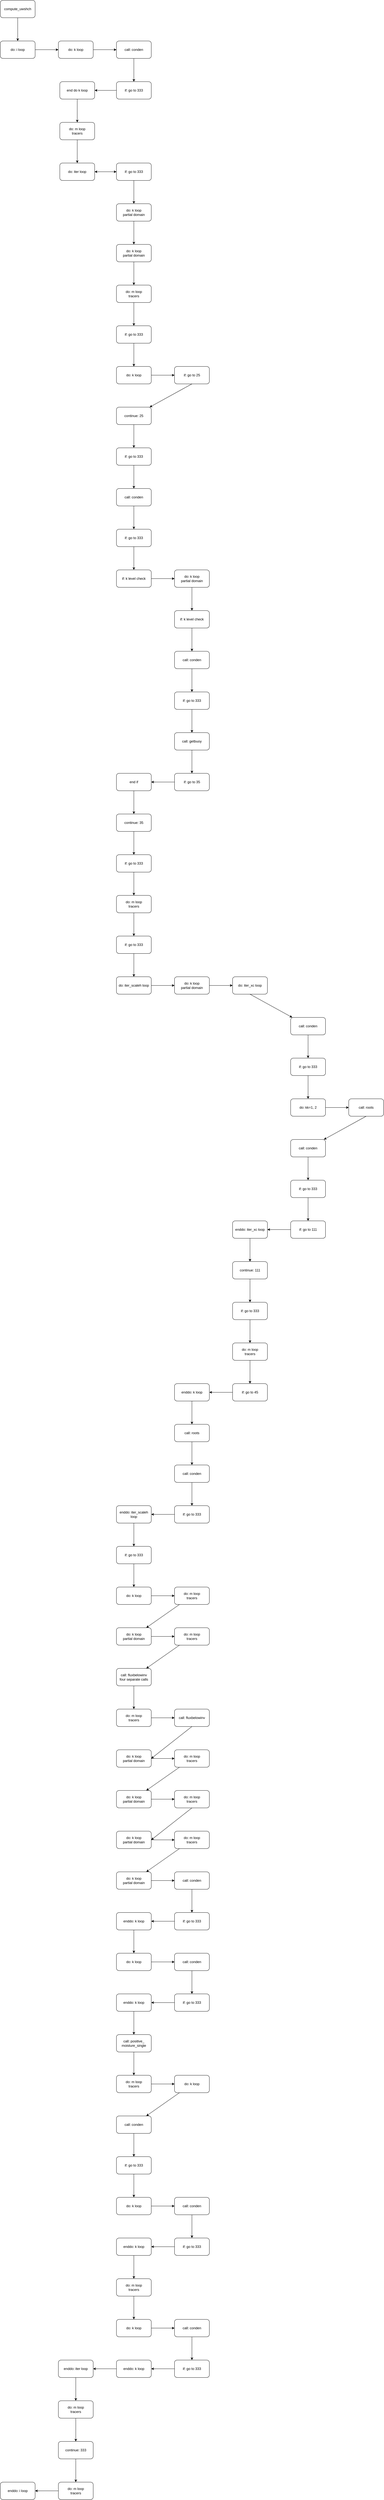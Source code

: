 <mxfile>
    <diagram id="hihKBEfxPMV0Qz6gdiki" name="Page-1">
        <mxGraphModel dx="800" dy="506" grid="1" gridSize="10" guides="1" tooltips="1" connect="1" arrows="1" fold="1" page="1" pageScale="1" pageWidth="850" pageHeight="1100" math="0" shadow="0">
            <root>
                <mxCell id="0"/>
                <mxCell id="1" parent="0"/>
                <mxCell id="4" value="" style="edgeStyle=none;html=1;" edge="1" parent="1" source="2" target="3">
                    <mxGeometry relative="1" as="geometry"/>
                </mxCell>
                <mxCell id="2" value="compute_uwshch" style="rounded=1;whiteSpace=wrap;html=1;" vertex="1" parent="1">
                    <mxGeometry x="160" y="70" width="120" height="60" as="geometry"/>
                </mxCell>
                <mxCell id="8" value="" style="edgeStyle=none;html=1;" edge="1" parent="1" source="3" target="7">
                    <mxGeometry relative="1" as="geometry"/>
                </mxCell>
                <mxCell id="3" value="do: i loop" style="whiteSpace=wrap;html=1;rounded=1;" vertex="1" parent="1">
                    <mxGeometry x="160" y="210" width="120" height="60" as="geometry"/>
                </mxCell>
                <mxCell id="11" value="" style="edgeStyle=none;html=1;" edge="1" parent="1" source="7" target="10">
                    <mxGeometry relative="1" as="geometry"/>
                </mxCell>
                <mxCell id="7" value="do: k loop" style="whiteSpace=wrap;html=1;rounded=1;" vertex="1" parent="1">
                    <mxGeometry x="360" y="210" width="120" height="60" as="geometry"/>
                </mxCell>
                <mxCell id="10" value="call: conden" style="whiteSpace=wrap;html=1;rounded=1;" vertex="1" parent="1">
                    <mxGeometry x="560" y="210" width="120" height="60" as="geometry"/>
                </mxCell>
                <mxCell id="13" value="if: go to 333" style="whiteSpace=wrap;html=1;rounded=1;" vertex="1" parent="1">
                    <mxGeometry x="560" y="350" width="120" height="60" as="geometry"/>
                </mxCell>
                <mxCell id="14" value="" style="endArrow=classic;html=1;exitX=0.5;exitY=1;exitDx=0;exitDy=0;entryX=0.5;entryY=0;entryDx=0;entryDy=0;" edge="1" parent="1" source="10" target="13">
                    <mxGeometry width="50" height="50" relative="1" as="geometry">
                        <mxPoint x="490" y="280" as="sourcePoint"/>
                        <mxPoint x="540" y="230" as="targetPoint"/>
                    </mxGeometry>
                </mxCell>
                <mxCell id="15" value="end do k loop" style="whiteSpace=wrap;html=1;rounded=1;" vertex="1" parent="1">
                    <mxGeometry x="365" y="350" width="120" height="60" as="geometry"/>
                </mxCell>
                <mxCell id="16" value="" style="endArrow=classic;html=1;exitX=0;exitY=0.5;exitDx=0;exitDy=0;entryX=1;entryY=0.5;entryDx=0;entryDy=0;" edge="1" parent="1" source="13" target="15">
                    <mxGeometry width="50" height="50" relative="1" as="geometry">
                        <mxPoint x="480" y="380" as="sourcePoint"/>
                        <mxPoint x="560" y="310" as="targetPoint"/>
                    </mxGeometry>
                </mxCell>
                <mxCell id="18" value="do: m loop&lt;br&gt;tracers" style="whiteSpace=wrap;html=1;rounded=1;" vertex="1" parent="1">
                    <mxGeometry x="365" y="490" width="120" height="60" as="geometry"/>
                </mxCell>
                <mxCell id="19" value="" style="endArrow=classic;html=1;exitX=0.5;exitY=1;exitDx=0;exitDy=0;entryX=0.5;entryY=0;entryDx=0;entryDy=0;" edge="1" parent="1" source="15" target="18">
                    <mxGeometry width="50" height="50" relative="1" as="geometry">
                        <mxPoint x="570" y="390" as="sourcePoint"/>
                        <mxPoint x="495" y="390" as="targetPoint"/>
                    </mxGeometry>
                </mxCell>
                <mxCell id="24" value="" style="edgeStyle=none;html=1;" edge="1" parent="1" source="21" target="23">
                    <mxGeometry relative="1" as="geometry"/>
                </mxCell>
                <mxCell id="21" value="do: iter loop" style="whiteSpace=wrap;html=1;rounded=1;" vertex="1" parent="1">
                    <mxGeometry x="365" y="630" width="120" height="60" as="geometry"/>
                </mxCell>
                <mxCell id="22" value="" style="endArrow=classic;html=1;exitX=0.5;exitY=1;exitDx=0;exitDy=0;entryX=0.5;entryY=0;entryDx=0;entryDy=0;" edge="1" parent="1" source="18" target="21">
                    <mxGeometry width="50" height="50" relative="1" as="geometry">
                        <mxPoint x="460" y="570" as="sourcePoint"/>
                        <mxPoint x="460" y="650" as="targetPoint"/>
                    </mxGeometry>
                </mxCell>
                <mxCell id="26" value="" style="edgeStyle=none;html=1;" edge="1" parent="1" source="23" target="21">
                    <mxGeometry relative="1" as="geometry"/>
                </mxCell>
                <mxCell id="23" value="if: go to 333" style="whiteSpace=wrap;html=1;rounded=1;" vertex="1" parent="1">
                    <mxGeometry x="560" y="630" width="120" height="60" as="geometry"/>
                </mxCell>
                <mxCell id="29" value="" style="edgeStyle=none;html=1;" edge="1" parent="1" source="25" target="28">
                    <mxGeometry relative="1" as="geometry"/>
                </mxCell>
                <mxCell id="25" value="do: k loop&lt;br&gt;partial domain" style="whiteSpace=wrap;html=1;rounded=1;" vertex="1" parent="1">
                    <mxGeometry x="560" y="770" width="120" height="60" as="geometry"/>
                </mxCell>
                <mxCell id="27" value="" style="edgeStyle=none;html=1;entryX=0.5;entryY=0;entryDx=0;entryDy=0;exitX=0.5;exitY=1;exitDx=0;exitDy=0;" edge="1" parent="1" source="23" target="25">
                    <mxGeometry relative="1" as="geometry">
                        <mxPoint x="570" y="670" as="sourcePoint"/>
                        <mxPoint x="495" y="670" as="targetPoint"/>
                    </mxGeometry>
                </mxCell>
                <mxCell id="32" value="" style="edgeStyle=none;html=1;" edge="1" parent="1" source="28" target="31">
                    <mxGeometry relative="1" as="geometry"/>
                </mxCell>
                <mxCell id="28" value="do: k loop&lt;br&gt;partial domain" style="whiteSpace=wrap;html=1;rounded=1;" vertex="1" parent="1">
                    <mxGeometry x="560" y="910" width="120" height="60" as="geometry"/>
                </mxCell>
                <mxCell id="31" value="do: m loop&lt;br&gt;tracers" style="whiteSpace=wrap;html=1;rounded=1;" vertex="1" parent="1">
                    <mxGeometry x="560" y="1050" width="120" height="60" as="geometry"/>
                </mxCell>
                <mxCell id="36" value="" style="edgeStyle=none;html=1;" edge="1" parent="1" source="33" target="35">
                    <mxGeometry relative="1" as="geometry"/>
                </mxCell>
                <mxCell id="33" value="if: go to 333" style="whiteSpace=wrap;html=1;rounded=1;" vertex="1" parent="1">
                    <mxGeometry x="560" y="1190" width="120" height="60" as="geometry"/>
                </mxCell>
                <mxCell id="34" value="" style="edgeStyle=none;html=1;exitX=0.5;exitY=1;exitDx=0;exitDy=0;entryX=0.5;entryY=0;entryDx=0;entryDy=0;" edge="1" parent="1" source="31" target="33">
                    <mxGeometry relative="1" as="geometry">
                        <mxPoint x="630" y="980" as="sourcePoint"/>
                        <mxPoint x="630" y="1060" as="targetPoint"/>
                    </mxGeometry>
                </mxCell>
                <mxCell id="38" value="" style="edgeStyle=none;html=1;" edge="1" parent="1" source="35" target="37">
                    <mxGeometry relative="1" as="geometry"/>
                </mxCell>
                <mxCell id="35" value="do: k loop" style="whiteSpace=wrap;html=1;rounded=1;" vertex="1" parent="1">
                    <mxGeometry x="560" y="1330" width="120" height="60" as="geometry"/>
                </mxCell>
                <mxCell id="37" value="if: go to 25" style="whiteSpace=wrap;html=1;rounded=1;" vertex="1" parent="1">
                    <mxGeometry x="760" y="1330" width="120" height="60" as="geometry"/>
                </mxCell>
                <mxCell id="42" value="" style="edgeStyle=none;html=1;exitX=0.5;exitY=1;exitDx=0;exitDy=0;" edge="1" parent="1" source="37" target="41">
                    <mxGeometry relative="1" as="geometry">
                        <mxPoint x="760" y="1500" as="sourcePoint"/>
                    </mxGeometry>
                </mxCell>
                <mxCell id="41" value="continue: 25" style="whiteSpace=wrap;html=1;rounded=1;" vertex="1" parent="1">
                    <mxGeometry x="560" y="1470" width="120" height="60" as="geometry"/>
                </mxCell>
                <mxCell id="46" value="" style="edgeStyle=none;html=1;" edge="1" parent="1" source="43" target="45">
                    <mxGeometry relative="1" as="geometry"/>
                </mxCell>
                <mxCell id="43" value="if: go to 333" style="whiteSpace=wrap;html=1;rounded=1;" vertex="1" parent="1">
                    <mxGeometry x="560" y="1610" width="120" height="60" as="geometry"/>
                </mxCell>
                <mxCell id="44" value="" style="edgeStyle=none;html=1;exitX=0.5;exitY=1;exitDx=0;exitDy=0;entryX=0.5;entryY=0;entryDx=0;entryDy=0;" edge="1" parent="1" source="41" target="43">
                    <mxGeometry relative="1" as="geometry">
                        <mxPoint x="830" y="1400" as="sourcePoint"/>
                        <mxPoint x="684.545" y="1480" as="targetPoint"/>
                    </mxGeometry>
                </mxCell>
                <mxCell id="48" value="" style="edgeStyle=none;html=1;" edge="1" parent="1" source="45" target="47">
                    <mxGeometry relative="1" as="geometry"/>
                </mxCell>
                <mxCell id="45" value="call: conden" style="whiteSpace=wrap;html=1;rounded=1;" vertex="1" parent="1">
                    <mxGeometry x="560" y="1750" width="120" height="60" as="geometry"/>
                </mxCell>
                <mxCell id="50" value="" style="edgeStyle=none;html=1;" edge="1" parent="1" source="47" target="49">
                    <mxGeometry relative="1" as="geometry"/>
                </mxCell>
                <mxCell id="47" value="if: go to 333" style="whiteSpace=wrap;html=1;rounded=1;" vertex="1" parent="1">
                    <mxGeometry x="560" y="1890" width="120" height="60" as="geometry"/>
                </mxCell>
                <mxCell id="52" value="" style="edgeStyle=none;html=1;" edge="1" parent="1" source="49" target="51">
                    <mxGeometry relative="1" as="geometry"/>
                </mxCell>
                <mxCell id="49" value="if: k level check" style="whiteSpace=wrap;html=1;rounded=1;" vertex="1" parent="1">
                    <mxGeometry x="560" y="2030" width="120" height="60" as="geometry"/>
                </mxCell>
                <mxCell id="54" value="" style="edgeStyle=none;html=1;" edge="1" parent="1" source="51" target="53">
                    <mxGeometry relative="1" as="geometry"/>
                </mxCell>
                <mxCell id="51" value="do: k loop&lt;br&gt;partial domain" style="whiteSpace=wrap;html=1;rounded=1;" vertex="1" parent="1">
                    <mxGeometry x="760" y="2030" width="120" height="60" as="geometry"/>
                </mxCell>
                <mxCell id="56" value="" style="edgeStyle=none;html=1;" edge="1" parent="1" source="53" target="55">
                    <mxGeometry relative="1" as="geometry"/>
                </mxCell>
                <mxCell id="53" value="if: k level check" style="whiteSpace=wrap;html=1;rounded=1;" vertex="1" parent="1">
                    <mxGeometry x="760" y="2170" width="120" height="60" as="geometry"/>
                </mxCell>
                <mxCell id="58" value="" style="edgeStyle=none;html=1;" edge="1" parent="1" source="55" target="57">
                    <mxGeometry relative="1" as="geometry"/>
                </mxCell>
                <mxCell id="55" value="call: conden" style="whiteSpace=wrap;html=1;rounded=1;" vertex="1" parent="1">
                    <mxGeometry x="760" y="2310" width="120" height="60" as="geometry"/>
                </mxCell>
                <mxCell id="60" value="" style="edgeStyle=none;html=1;" edge="1" parent="1" source="57" target="59">
                    <mxGeometry relative="1" as="geometry"/>
                </mxCell>
                <mxCell id="57" value="if: go to 333" style="whiteSpace=wrap;html=1;rounded=1;" vertex="1" parent="1">
                    <mxGeometry x="760" y="2450" width="120" height="60" as="geometry"/>
                </mxCell>
                <mxCell id="65" value="" style="edgeStyle=none;html=1;" edge="1" parent="1" source="59" target="64">
                    <mxGeometry relative="1" as="geometry"/>
                </mxCell>
                <mxCell id="59" value="call: getbuoy" style="whiteSpace=wrap;html=1;rounded=1;" vertex="1" parent="1">
                    <mxGeometry x="760" y="2590" width="120" height="60" as="geometry"/>
                </mxCell>
                <mxCell id="67" value="" style="edgeStyle=none;html=1;" edge="1" parent="1" source="64" target="66">
                    <mxGeometry relative="1" as="geometry"/>
                </mxCell>
                <mxCell id="64" value="if: go to 35" style="whiteSpace=wrap;html=1;rounded=1;" vertex="1" parent="1">
                    <mxGeometry x="760" y="2730" width="120" height="60" as="geometry"/>
                </mxCell>
                <mxCell id="69" value="" style="edgeStyle=none;html=1;" edge="1" parent="1" source="66" target="68">
                    <mxGeometry relative="1" as="geometry"/>
                </mxCell>
                <mxCell id="66" value="end if" style="whiteSpace=wrap;html=1;rounded=1;" vertex="1" parent="1">
                    <mxGeometry x="560" y="2730" width="120" height="60" as="geometry"/>
                </mxCell>
                <mxCell id="71" value="" style="edgeStyle=none;html=1;" edge="1" parent="1" source="68" target="70">
                    <mxGeometry relative="1" as="geometry"/>
                </mxCell>
                <mxCell id="68" value="continue: 35" style="whiteSpace=wrap;html=1;rounded=1;" vertex="1" parent="1">
                    <mxGeometry x="560" y="2870" width="120" height="60" as="geometry"/>
                </mxCell>
                <mxCell id="75" value="" style="edgeStyle=none;html=1;" edge="1" parent="1" source="70" target="74">
                    <mxGeometry relative="1" as="geometry"/>
                </mxCell>
                <mxCell id="70" value="if: go to 333" style="whiteSpace=wrap;html=1;rounded=1;" vertex="1" parent="1">
                    <mxGeometry x="560" y="3010" width="120" height="60" as="geometry"/>
                </mxCell>
                <mxCell id="77" value="" style="edgeStyle=none;html=1;" edge="1" parent="1" source="74" target="76">
                    <mxGeometry relative="1" as="geometry"/>
                </mxCell>
                <mxCell id="74" value="do: m loop&lt;br&gt;tracers" style="whiteSpace=wrap;html=1;rounded=1;" vertex="1" parent="1">
                    <mxGeometry x="560" y="3150" width="120" height="60" as="geometry"/>
                </mxCell>
                <mxCell id="79" value="" style="edgeStyle=none;html=1;" edge="1" parent="1" source="76" target="78">
                    <mxGeometry relative="1" as="geometry"/>
                </mxCell>
                <mxCell id="76" value="if: go to 333" style="whiteSpace=wrap;html=1;rounded=1;" vertex="1" parent="1">
                    <mxGeometry x="560" y="3290" width="120" height="60" as="geometry"/>
                </mxCell>
                <mxCell id="82" value="" style="edgeStyle=none;html=1;" edge="1" parent="1" source="78" target="81">
                    <mxGeometry relative="1" as="geometry"/>
                </mxCell>
                <mxCell id="78" value="do: iter_scaleh loop" style="whiteSpace=wrap;html=1;rounded=1;" vertex="1" parent="1">
                    <mxGeometry x="560" y="3430" width="120" height="60" as="geometry"/>
                </mxCell>
                <mxCell id="84" value="" style="edgeStyle=none;html=1;exitX=0.5;exitY=1;exitDx=0;exitDy=0;" edge="1" parent="1" source="100" target="83">
                    <mxGeometry relative="1" as="geometry"/>
                </mxCell>
                <mxCell id="101" value="" style="edgeStyle=none;html=1;" edge="1" parent="1" source="81" target="100">
                    <mxGeometry relative="1" as="geometry"/>
                </mxCell>
                <mxCell id="81" value="do: k loop&lt;br&gt;partial domain" style="whiteSpace=wrap;html=1;rounded=1;" vertex="1" parent="1">
                    <mxGeometry x="760" y="3430" width="120" height="60" as="geometry"/>
                </mxCell>
                <mxCell id="86" value="" style="edgeStyle=none;html=1;" edge="1" parent="1" source="83" target="85">
                    <mxGeometry relative="1" as="geometry"/>
                </mxCell>
                <mxCell id="83" value="call: conden" style="whiteSpace=wrap;html=1;rounded=1;" vertex="1" parent="1">
                    <mxGeometry x="1160" y="3570" width="120" height="60" as="geometry"/>
                </mxCell>
                <mxCell id="88" value="" style="edgeStyle=none;html=1;" edge="1" parent="1" source="85" target="87">
                    <mxGeometry relative="1" as="geometry"/>
                </mxCell>
                <mxCell id="85" value="if: go to 333" style="whiteSpace=wrap;html=1;rounded=1;" vertex="1" parent="1">
                    <mxGeometry x="1160" y="3710" width="120" height="60" as="geometry"/>
                </mxCell>
                <mxCell id="90" value="" style="edgeStyle=none;html=1;" edge="1" parent="1" source="87" target="89">
                    <mxGeometry relative="1" as="geometry"/>
                </mxCell>
                <mxCell id="87" value="do: kk=1, 2" style="whiteSpace=wrap;html=1;rounded=1;" vertex="1" parent="1">
                    <mxGeometry x="1160" y="3850" width="120" height="60" as="geometry"/>
                </mxCell>
                <mxCell id="89" value="call: roots" style="whiteSpace=wrap;html=1;rounded=1;" vertex="1" parent="1">
                    <mxGeometry x="1360" y="3850" width="120" height="60" as="geometry"/>
                </mxCell>
                <mxCell id="94" value="" style="edgeStyle=none;html=1;exitX=0.5;exitY=1;exitDx=0;exitDy=0;" edge="1" parent="1" source="89" target="93">
                    <mxGeometry relative="1" as="geometry">
                        <mxPoint x="960" y="4020" as="sourcePoint"/>
                    </mxGeometry>
                </mxCell>
                <mxCell id="97" value="" style="edgeStyle=none;html=1;" edge="1" parent="1" source="93" target="96">
                    <mxGeometry relative="1" as="geometry"/>
                </mxCell>
                <mxCell id="93" value="call: conden" style="whiteSpace=wrap;html=1;rounded=1;" vertex="1" parent="1">
                    <mxGeometry x="1160" y="3990" width="120" height="60" as="geometry"/>
                </mxCell>
                <mxCell id="99" value="" style="edgeStyle=none;html=1;" edge="1" parent="1" source="96" target="98">
                    <mxGeometry relative="1" as="geometry"/>
                </mxCell>
                <mxCell id="96" value="if: go to 333" style="whiteSpace=wrap;html=1;rounded=1;" vertex="1" parent="1">
                    <mxGeometry x="1160" y="4130" width="120" height="60" as="geometry"/>
                </mxCell>
                <mxCell id="103" value="" style="edgeStyle=none;html=1;" edge="1" parent="1" source="98" target="102">
                    <mxGeometry relative="1" as="geometry"/>
                </mxCell>
                <mxCell id="98" value="if: go to 111" style="whiteSpace=wrap;html=1;rounded=1;" vertex="1" parent="1">
                    <mxGeometry x="1160" y="4270" width="120" height="60" as="geometry"/>
                </mxCell>
                <mxCell id="100" value="do: iter_xc loop" style="whiteSpace=wrap;html=1;rounded=1;" vertex="1" parent="1">
                    <mxGeometry x="960" y="3430" width="120" height="60" as="geometry"/>
                </mxCell>
                <mxCell id="105" value="" style="edgeStyle=none;html=1;" edge="1" parent="1" source="102" target="104">
                    <mxGeometry relative="1" as="geometry"/>
                </mxCell>
                <mxCell id="102" value="enddo: iter_xc loop" style="whiteSpace=wrap;html=1;rounded=1;" vertex="1" parent="1">
                    <mxGeometry x="960" y="4270" width="120" height="60" as="geometry"/>
                </mxCell>
                <mxCell id="107" value="" style="edgeStyle=none;html=1;" edge="1" parent="1" source="104" target="106">
                    <mxGeometry relative="1" as="geometry"/>
                </mxCell>
                <mxCell id="104" value="continue: 111" style="whiteSpace=wrap;html=1;rounded=1;" vertex="1" parent="1">
                    <mxGeometry x="960" y="4410" width="120" height="60" as="geometry"/>
                </mxCell>
                <mxCell id="109" value="" style="edgeStyle=none;html=1;" edge="1" parent="1" source="106" target="108">
                    <mxGeometry relative="1" as="geometry"/>
                </mxCell>
                <mxCell id="106" value="if: go to 333" style="whiteSpace=wrap;html=1;rounded=1;" vertex="1" parent="1">
                    <mxGeometry x="960" y="4550" width="120" height="60" as="geometry"/>
                </mxCell>
                <mxCell id="111" value="" style="edgeStyle=none;html=1;entryX=1;entryY=0.5;entryDx=0;entryDy=0;exitX=0;exitY=0.5;exitDx=0;exitDy=0;" edge="1" parent="1" source="113" target="110">
                    <mxGeometry relative="1" as="geometry"/>
                </mxCell>
                <mxCell id="114" value="" style="edgeStyle=none;html=1;" edge="1" parent="1" source="108" target="113">
                    <mxGeometry relative="1" as="geometry"/>
                </mxCell>
                <mxCell id="108" value="do: m loop&lt;br&gt;tracers" style="whiteSpace=wrap;html=1;rounded=1;" vertex="1" parent="1">
                    <mxGeometry x="960" y="4690" width="120" height="60" as="geometry"/>
                </mxCell>
                <mxCell id="116" value="" style="edgeStyle=none;html=1;" edge="1" parent="1" source="110" target="115">
                    <mxGeometry relative="1" as="geometry"/>
                </mxCell>
                <mxCell id="110" value="enddo: k loop" style="whiteSpace=wrap;html=1;rounded=1;" vertex="1" parent="1">
                    <mxGeometry x="760" y="4830" width="120" height="60" as="geometry"/>
                </mxCell>
                <mxCell id="113" value="if: go to 45" style="whiteSpace=wrap;html=1;rounded=1;" vertex="1" parent="1">
                    <mxGeometry x="960" y="4830" width="120" height="60" as="geometry"/>
                </mxCell>
                <mxCell id="118" value="" style="edgeStyle=none;html=1;" edge="1" parent="1" source="115" target="117">
                    <mxGeometry relative="1" as="geometry"/>
                </mxCell>
                <mxCell id="115" value="call: roots" style="whiteSpace=wrap;html=1;rounded=1;" vertex="1" parent="1">
                    <mxGeometry x="760" y="4970" width="120" height="60" as="geometry"/>
                </mxCell>
                <mxCell id="120" value="" style="edgeStyle=none;html=1;" edge="1" parent="1" source="117" target="119">
                    <mxGeometry relative="1" as="geometry"/>
                </mxCell>
                <mxCell id="117" value="call: conden" style="whiteSpace=wrap;html=1;rounded=1;" vertex="1" parent="1">
                    <mxGeometry x="760" y="5110" width="120" height="60" as="geometry"/>
                </mxCell>
                <mxCell id="124" value="" style="edgeStyle=none;html=1;" edge="1" parent="1" source="119" target="123">
                    <mxGeometry relative="1" as="geometry"/>
                </mxCell>
                <mxCell id="119" value="if: go to 333" style="whiteSpace=wrap;html=1;rounded=1;" vertex="1" parent="1">
                    <mxGeometry x="760" y="5250" width="120" height="60" as="geometry"/>
                </mxCell>
                <mxCell id="126" value="" style="edgeStyle=none;html=1;" edge="1" parent="1" source="123" target="125">
                    <mxGeometry relative="1" as="geometry"/>
                </mxCell>
                <mxCell id="123" value="enddo: iter_scaleh loop" style="whiteSpace=wrap;html=1;rounded=1;" vertex="1" parent="1">
                    <mxGeometry x="560" y="5250" width="120" height="60" as="geometry"/>
                </mxCell>
                <mxCell id="129" value="" style="edgeStyle=none;html=1;" edge="1" parent="1" source="125" target="128">
                    <mxGeometry relative="1" as="geometry"/>
                </mxCell>
                <mxCell id="125" value="if: go to 333" style="whiteSpace=wrap;html=1;rounded=1;" vertex="1" parent="1">
                    <mxGeometry x="560" y="5390" width="120" height="60" as="geometry"/>
                </mxCell>
                <mxCell id="131" value="" style="edgeStyle=none;html=1;" edge="1" parent="1" source="128" target="130">
                    <mxGeometry relative="1" as="geometry"/>
                </mxCell>
                <mxCell id="128" value="do: k loop" style="whiteSpace=wrap;html=1;rounded=1;" vertex="1" parent="1">
                    <mxGeometry x="560" y="5530" width="120" height="60" as="geometry"/>
                </mxCell>
                <mxCell id="133" value="" style="edgeStyle=none;html=1;" edge="1" parent="1" source="130" target="132">
                    <mxGeometry relative="1" as="geometry"/>
                </mxCell>
                <mxCell id="130" value="do: m loop&lt;br&gt;tracers" style="whiteSpace=wrap;html=1;rounded=1;" vertex="1" parent="1">
                    <mxGeometry x="760" y="5530" width="120" height="60" as="geometry"/>
                </mxCell>
                <mxCell id="135" value="" style="edgeStyle=none;html=1;" edge="1" parent="1" source="132" target="134">
                    <mxGeometry relative="1" as="geometry"/>
                </mxCell>
                <mxCell id="132" value="do: k loop&lt;br&gt;partial domain" style="whiteSpace=wrap;html=1;rounded=1;" vertex="1" parent="1">
                    <mxGeometry x="560" y="5670" width="120" height="60" as="geometry"/>
                </mxCell>
                <mxCell id="139" value="" style="edgeStyle=none;html=1;" edge="1" parent="1" source="134" target="138">
                    <mxGeometry relative="1" as="geometry"/>
                </mxCell>
                <mxCell id="134" value="do: m loop&lt;br&gt;tracers" style="whiteSpace=wrap;html=1;rounded=1;" vertex="1" parent="1">
                    <mxGeometry x="760" y="5670" width="120" height="60" as="geometry"/>
                </mxCell>
                <mxCell id="142" value="" style="edgeStyle=none;html=1;" edge="1" parent="1" source="138" target="141">
                    <mxGeometry relative="1" as="geometry"/>
                </mxCell>
                <mxCell id="138" value="call: fluxbelowinv&lt;br&gt;four separate calls" style="whiteSpace=wrap;html=1;rounded=1;" vertex="1" parent="1">
                    <mxGeometry x="560" y="5810" width="120" height="60" as="geometry"/>
                </mxCell>
                <mxCell id="144" value="" style="edgeStyle=none;html=1;" edge="1" parent="1" source="141" target="143">
                    <mxGeometry relative="1" as="geometry"/>
                </mxCell>
                <mxCell id="141" value="do: m loop&lt;br&gt;tracers" style="whiteSpace=wrap;html=1;rounded=1;" vertex="1" parent="1">
                    <mxGeometry x="560" y="5950" width="120" height="60" as="geometry"/>
                </mxCell>
                <mxCell id="143" value="call: fluxbelowinv" style="whiteSpace=wrap;html=1;rounded=1;" vertex="1" parent="1">
                    <mxGeometry x="760" y="5950" width="120" height="60" as="geometry"/>
                </mxCell>
                <mxCell id="148" value="" style="edgeStyle=none;html=1;" edge="1" parent="1" source="145" target="147">
                    <mxGeometry relative="1" as="geometry"/>
                </mxCell>
                <mxCell id="145" value="do: k loop&lt;br&gt;partial domain" style="whiteSpace=wrap;html=1;rounded=1;" vertex="1" parent="1">
                    <mxGeometry x="560" y="6090" width="120" height="60" as="geometry"/>
                </mxCell>
                <mxCell id="146" value="" style="edgeStyle=none;html=1;entryX=1;entryY=0.5;entryDx=0;entryDy=0;exitX=0.5;exitY=1;exitDx=0;exitDy=0;" edge="1" parent="1" source="143" target="145">
                    <mxGeometry relative="1" as="geometry">
                        <mxPoint x="690" y="5990" as="sourcePoint"/>
                        <mxPoint x="770" y="5990" as="targetPoint"/>
                    </mxGeometry>
                </mxCell>
                <mxCell id="150" value="" style="edgeStyle=none;html=1;" edge="1" parent="1" source="147" target="149">
                    <mxGeometry relative="1" as="geometry"/>
                </mxCell>
                <mxCell id="147" value="do: m loop&lt;br&gt;tracers" style="whiteSpace=wrap;html=1;rounded=1;" vertex="1" parent="1">
                    <mxGeometry x="760" y="6090" width="120" height="60" as="geometry"/>
                </mxCell>
                <mxCell id="152" value="" style="edgeStyle=none;html=1;" edge="1" parent="1" source="149" target="151">
                    <mxGeometry relative="1" as="geometry"/>
                </mxCell>
                <mxCell id="149" value="do: k loop&lt;br&gt;partial domain" style="whiteSpace=wrap;html=1;rounded=1;" vertex="1" parent="1">
                    <mxGeometry x="560" y="6230" width="120" height="60" as="geometry"/>
                </mxCell>
                <mxCell id="151" value="do: m loop&lt;br&gt;tracers" style="whiteSpace=wrap;html=1;rounded=1;" vertex="1" parent="1">
                    <mxGeometry x="760" y="6230" width="120" height="60" as="geometry"/>
                </mxCell>
                <mxCell id="156" value="" style="edgeStyle=none;html=1;" edge="1" parent="1" source="153" target="155">
                    <mxGeometry relative="1" as="geometry"/>
                </mxCell>
                <mxCell id="153" value="do: k loop&lt;br&gt;partial domain" style="whiteSpace=wrap;html=1;rounded=1;" vertex="1" parent="1">
                    <mxGeometry x="560" y="6370" width="120" height="60" as="geometry"/>
                </mxCell>
                <mxCell id="154" value="" style="edgeStyle=none;html=1;exitX=0.5;exitY=1;exitDx=0;exitDy=0;entryX=1;entryY=0.5;entryDx=0;entryDy=0;" edge="1" parent="1" source="151" target="153">
                    <mxGeometry relative="1" as="geometry">
                        <mxPoint x="690" y="6270" as="sourcePoint"/>
                        <mxPoint x="770" y="6270" as="targetPoint"/>
                    </mxGeometry>
                </mxCell>
                <mxCell id="158" value="" style="edgeStyle=none;html=1;" edge="1" parent="1" source="155" target="157">
                    <mxGeometry relative="1" as="geometry"/>
                </mxCell>
                <mxCell id="155" value="do: m loop&lt;br&gt;tracers" style="whiteSpace=wrap;html=1;rounded=1;" vertex="1" parent="1">
                    <mxGeometry x="760" y="6370" width="120" height="60" as="geometry"/>
                </mxCell>
                <mxCell id="160" value="" style="edgeStyle=none;html=1;" edge="1" parent="1" source="157" target="159">
                    <mxGeometry relative="1" as="geometry"/>
                </mxCell>
                <mxCell id="157" value="do: k loop&lt;br&gt;partial domain" style="whiteSpace=wrap;html=1;rounded=1;" vertex="1" parent="1">
                    <mxGeometry x="560" y="6510" width="120" height="60" as="geometry"/>
                </mxCell>
                <mxCell id="159" value="call: conden" style="whiteSpace=wrap;html=1;rounded=1;" vertex="1" parent="1">
                    <mxGeometry x="760" y="6510" width="120" height="60" as="geometry"/>
                </mxCell>
                <mxCell id="166" value="" style="edgeStyle=none;html=1;" edge="1" parent="1" source="162" target="165">
                    <mxGeometry relative="1" as="geometry"/>
                </mxCell>
                <mxCell id="162" value="if: go to 333" style="whiteSpace=wrap;html=1;rounded=1;" vertex="1" parent="1">
                    <mxGeometry x="760" y="6650" width="120" height="60" as="geometry"/>
                </mxCell>
                <mxCell id="164" value="" style="edgeStyle=none;html=1;entryX=0.5;entryY=0;entryDx=0;entryDy=0;exitX=0.5;exitY=1;exitDx=0;exitDy=0;" edge="1" parent="1" source="159" target="162">
                    <mxGeometry relative="1" as="geometry">
                        <mxPoint x="840" y="6620" as="sourcePoint"/>
                        <mxPoint x="760" y="6620" as="targetPoint"/>
                    </mxGeometry>
                </mxCell>
                <mxCell id="168" value="" style="edgeStyle=none;html=1;" edge="1" parent="1" source="165" target="167">
                    <mxGeometry relative="1" as="geometry"/>
                </mxCell>
                <mxCell id="165" value="enddo: k loop" style="whiteSpace=wrap;html=1;rounded=1;" vertex="1" parent="1">
                    <mxGeometry x="560" y="6650" width="120" height="60" as="geometry"/>
                </mxCell>
                <mxCell id="170" value="" style="edgeStyle=none;html=1;" edge="1" parent="1" source="167" target="169">
                    <mxGeometry relative="1" as="geometry"/>
                </mxCell>
                <mxCell id="167" value="do: k loop" style="whiteSpace=wrap;html=1;rounded=1;" vertex="1" parent="1">
                    <mxGeometry x="560" y="6790" width="120" height="60" as="geometry"/>
                </mxCell>
                <mxCell id="172" value="" style="edgeStyle=none;html=1;" edge="1" parent="1" source="169" target="171">
                    <mxGeometry relative="1" as="geometry"/>
                </mxCell>
                <mxCell id="169" value="call: conden" style="whiteSpace=wrap;html=1;rounded=1;" vertex="1" parent="1">
                    <mxGeometry x="760" y="6790" width="120" height="60" as="geometry"/>
                </mxCell>
                <mxCell id="174" value="" style="edgeStyle=none;html=1;" edge="1" parent="1" source="171" target="173">
                    <mxGeometry relative="1" as="geometry"/>
                </mxCell>
                <mxCell id="171" value="if: go to 333" style="whiteSpace=wrap;html=1;rounded=1;" vertex="1" parent="1">
                    <mxGeometry x="760" y="6930" width="120" height="60" as="geometry"/>
                </mxCell>
                <mxCell id="173" value="enddo: k loop" style="whiteSpace=wrap;html=1;rounded=1;" vertex="1" parent="1">
                    <mxGeometry x="560" y="6930" width="120" height="60" as="geometry"/>
                </mxCell>
                <mxCell id="178" value="call: positive_&lt;br&gt;moisture_single" style="whiteSpace=wrap;html=1;rounded=1;" vertex="1" parent="1">
                    <mxGeometry x="560" y="7070" width="120" height="60" as="geometry"/>
                </mxCell>
                <mxCell id="179" value="" style="edgeStyle=none;html=1;entryX=0.5;entryY=0;entryDx=0;entryDy=0;exitX=0.5;exitY=1;exitDx=0;exitDy=0;" edge="1" parent="1" source="173" target="178">
                    <mxGeometry relative="1" as="geometry">
                        <mxPoint x="770" y="6970" as="sourcePoint"/>
                        <mxPoint x="690" y="6970" as="targetPoint"/>
                    </mxGeometry>
                </mxCell>
                <mxCell id="183" value="" style="edgeStyle=none;html=1;" edge="1" parent="1" source="180" target="182">
                    <mxGeometry relative="1" as="geometry"/>
                </mxCell>
                <mxCell id="180" value="do: m loop&lt;br&gt;tracers" style="whiteSpace=wrap;html=1;rounded=1;" vertex="1" parent="1">
                    <mxGeometry x="560" y="7210" width="120" height="60" as="geometry"/>
                </mxCell>
                <mxCell id="181" value="" style="edgeStyle=none;html=1;entryX=0.5;entryY=0;entryDx=0;entryDy=0;exitX=0.5;exitY=1;exitDx=0;exitDy=0;" edge="1" parent="1" source="178" target="180">
                    <mxGeometry relative="1" as="geometry">
                        <mxPoint x="630" y="7000" as="sourcePoint"/>
                        <mxPoint x="630" y="7080" as="targetPoint"/>
                    </mxGeometry>
                </mxCell>
                <mxCell id="185" value="" style="edgeStyle=none;html=1;" edge="1" parent="1" source="182" target="184">
                    <mxGeometry relative="1" as="geometry"/>
                </mxCell>
                <mxCell id="182" value="do: k loop" style="whiteSpace=wrap;html=1;rounded=1;" vertex="1" parent="1">
                    <mxGeometry x="760" y="7210" width="120" height="60" as="geometry"/>
                </mxCell>
                <mxCell id="187" value="" style="edgeStyle=none;html=1;" edge="1" parent="1" source="184" target="186">
                    <mxGeometry relative="1" as="geometry"/>
                </mxCell>
                <mxCell id="184" value="call: conden" style="whiteSpace=wrap;html=1;rounded=1;" vertex="1" parent="1">
                    <mxGeometry x="560" y="7350" width="120" height="60" as="geometry"/>
                </mxCell>
                <mxCell id="189" value="" style="edgeStyle=none;html=1;" edge="1" parent="1" source="186" target="188">
                    <mxGeometry relative="1" as="geometry"/>
                </mxCell>
                <mxCell id="186" value="if: go to 333" style="whiteSpace=wrap;html=1;rounded=1;" vertex="1" parent="1">
                    <mxGeometry x="560" y="7490" width="120" height="60" as="geometry"/>
                </mxCell>
                <mxCell id="191" value="" style="edgeStyle=none;html=1;" edge="1" parent="1" source="188" target="190">
                    <mxGeometry relative="1" as="geometry"/>
                </mxCell>
                <mxCell id="188" value="do: k loop" style="whiteSpace=wrap;html=1;rounded=1;" vertex="1" parent="1">
                    <mxGeometry x="560" y="7630" width="120" height="60" as="geometry"/>
                </mxCell>
                <mxCell id="193" value="" style="edgeStyle=none;html=1;" edge="1" parent="1" source="190" target="192">
                    <mxGeometry relative="1" as="geometry"/>
                </mxCell>
                <mxCell id="190" value="call: conden" style="whiteSpace=wrap;html=1;rounded=1;" vertex="1" parent="1">
                    <mxGeometry x="760" y="7630" width="120" height="60" as="geometry"/>
                </mxCell>
                <mxCell id="195" value="" style="edgeStyle=none;html=1;" edge="1" parent="1" source="192" target="194">
                    <mxGeometry relative="1" as="geometry"/>
                </mxCell>
                <mxCell id="192" value="if: go to 333" style="whiteSpace=wrap;html=1;rounded=1;" vertex="1" parent="1">
                    <mxGeometry x="760" y="7770" width="120" height="60" as="geometry"/>
                </mxCell>
                <mxCell id="194" value="enddo: k loop" style="whiteSpace=wrap;html=1;rounded=1;" vertex="1" parent="1">
                    <mxGeometry x="560" y="7770" width="120" height="60" as="geometry"/>
                </mxCell>
                <mxCell id="199" value="" style="edgeStyle=none;html=1;" edge="1" parent="1" source="196" target="198">
                    <mxGeometry relative="1" as="geometry"/>
                </mxCell>
                <mxCell id="196" value="do: m loop&lt;br&gt;tracers" style="whiteSpace=wrap;html=1;rounded=1;" vertex="1" parent="1">
                    <mxGeometry x="560" y="7910" width="120" height="60" as="geometry"/>
                </mxCell>
                <mxCell id="197" value="" style="edgeStyle=none;html=1;exitX=0.5;exitY=1;exitDx=0;exitDy=0;entryX=0.5;entryY=0;entryDx=0;entryDy=0;" edge="1" parent="1" source="194" target="196">
                    <mxGeometry relative="1" as="geometry">
                        <mxPoint x="770" y="7810" as="sourcePoint"/>
                        <mxPoint x="690" y="7810" as="targetPoint"/>
                    </mxGeometry>
                </mxCell>
                <mxCell id="201" value="" style="edgeStyle=none;html=1;" edge="1" parent="1" source="198" target="200">
                    <mxGeometry relative="1" as="geometry"/>
                </mxCell>
                <mxCell id="198" value="do: k loop" style="whiteSpace=wrap;html=1;rounded=1;" vertex="1" parent="1">
                    <mxGeometry x="560" y="8050" width="120" height="60" as="geometry"/>
                </mxCell>
                <mxCell id="203" value="" style="edgeStyle=none;html=1;" edge="1" parent="1" source="200" target="202">
                    <mxGeometry relative="1" as="geometry"/>
                </mxCell>
                <mxCell id="200" value="call: conden" style="whiteSpace=wrap;html=1;rounded=1;" vertex="1" parent="1">
                    <mxGeometry x="760" y="8050" width="120" height="60" as="geometry"/>
                </mxCell>
                <mxCell id="202" value="if: go to 333" style="whiteSpace=wrap;html=1;rounded=1;" vertex="1" parent="1">
                    <mxGeometry x="760" y="8190" width="120" height="60" as="geometry"/>
                </mxCell>
                <mxCell id="207" value="" style="edgeStyle=none;html=1;" edge="1" parent="1" source="204" target="206">
                    <mxGeometry relative="1" as="geometry"/>
                </mxCell>
                <mxCell id="204" value="enddo: k loop" style="whiteSpace=wrap;html=1;rounded=1;" vertex="1" parent="1">
                    <mxGeometry x="560" y="8190" width="120" height="60" as="geometry"/>
                </mxCell>
                <mxCell id="205" value="" style="edgeStyle=none;html=1;exitX=0;exitY=0.5;exitDx=0;exitDy=0;entryX=1;entryY=0.5;entryDx=0;entryDy=0;" edge="1" parent="1" source="202" target="204">
                    <mxGeometry relative="1" as="geometry">
                        <mxPoint x="690" y="8090" as="sourcePoint"/>
                        <mxPoint x="770" y="8090" as="targetPoint"/>
                    </mxGeometry>
                </mxCell>
                <mxCell id="210" value="" style="edgeStyle=none;html=1;" edge="1" parent="1" source="206" target="209">
                    <mxGeometry relative="1" as="geometry"/>
                </mxCell>
                <mxCell id="206" value="enddo: iter loop" style="whiteSpace=wrap;html=1;rounded=1;" vertex="1" parent="1">
                    <mxGeometry x="360" y="8190" width="120" height="60" as="geometry"/>
                </mxCell>
                <mxCell id="209" value="do: m loop&lt;br&gt;tracers" style="whiteSpace=wrap;html=1;rounded=1;" vertex="1" parent="1">
                    <mxGeometry x="360" y="8330" width="120" height="60" as="geometry"/>
                </mxCell>
                <mxCell id="214" value="" style="edgeStyle=none;html=1;" edge="1" parent="1" source="211" target="213">
                    <mxGeometry relative="1" as="geometry"/>
                </mxCell>
                <mxCell id="211" value="continue: 333" style="whiteSpace=wrap;html=1;rounded=1;" vertex="1" parent="1">
                    <mxGeometry x="360" y="8470" width="120" height="60" as="geometry"/>
                </mxCell>
                <mxCell id="212" value="" style="edgeStyle=none;html=1;exitX=0.5;exitY=1;exitDx=0;exitDy=0;entryX=0.5;entryY=0;entryDx=0;entryDy=0;" edge="1" parent="1" source="209" target="211">
                    <mxGeometry relative="1" as="geometry">
                        <mxPoint x="460" y="8410" as="sourcePoint"/>
                        <mxPoint x="460" y="8490" as="targetPoint"/>
                    </mxGeometry>
                </mxCell>
                <mxCell id="217" value="" style="edgeStyle=none;html=1;" edge="1" parent="1" source="213" target="216">
                    <mxGeometry relative="1" as="geometry"/>
                </mxCell>
                <mxCell id="213" value="do: m loop&lt;br&gt;tracers" style="whiteSpace=wrap;html=1;rounded=1;" vertex="1" parent="1">
                    <mxGeometry x="360" y="8610" width="120" height="60" as="geometry"/>
                </mxCell>
                <mxCell id="216" value="enddo: i loop" style="whiteSpace=wrap;html=1;rounded=1;" vertex="1" parent="1">
                    <mxGeometry x="160" y="8610" width="120" height="60" as="geometry"/>
                </mxCell>
            </root>
        </mxGraphModel>
    </diagram>
</mxfile>